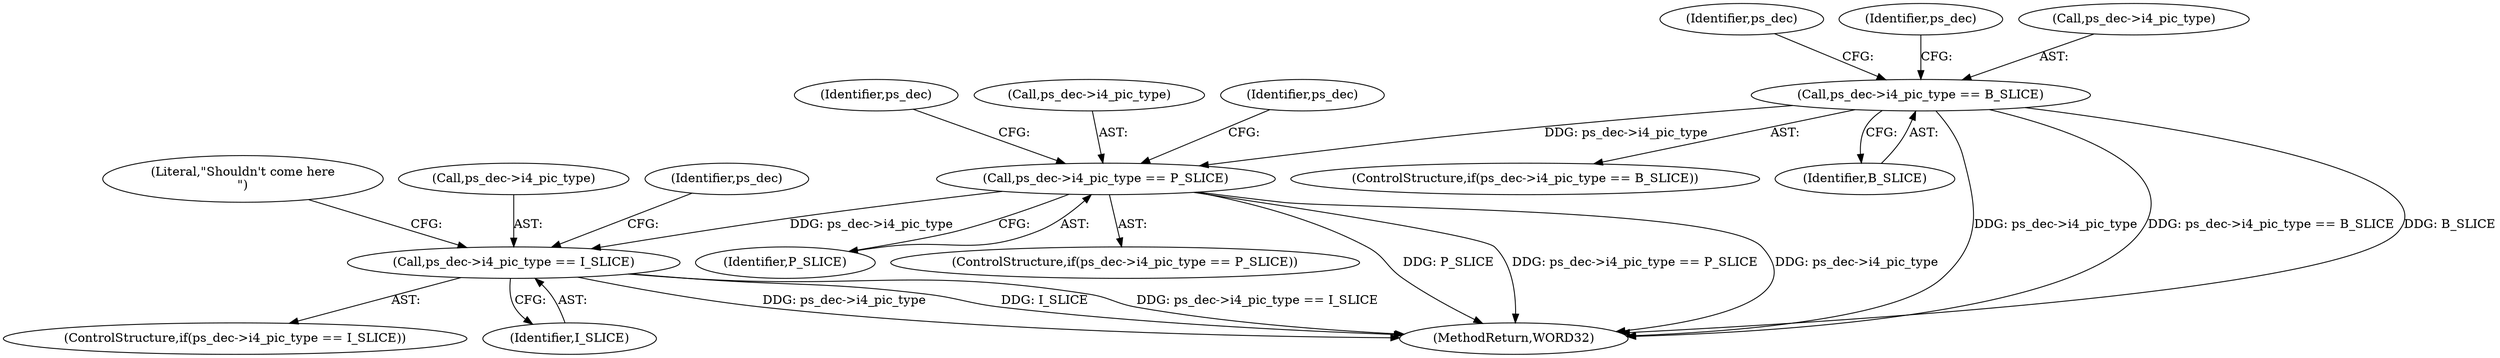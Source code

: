 digraph "0_Android_326fe991a4b7971e8aeaf4ac775491dd8abd85bb@pointer" {
"1001906" [label="(Call,ps_dec->i4_pic_type == B_SLICE)"];
"1001919" [label="(Call,ps_dec->i4_pic_type == P_SLICE)"];
"1001932" [label="(Call,ps_dec->i4_pic_type == I_SLICE)"];
"1001934" [label="(Identifier,ps_dec)"];
"1001906" [label="(Call,ps_dec->i4_pic_type == B_SLICE)"];
"1001905" [label="(ControlStructure,if(ps_dec->i4_pic_type == B_SLICE))"];
"1001920" [label="(Call,ps_dec->i4_pic_type)"];
"1001931" [label="(ControlStructure,if(ps_dec->i4_pic_type == I_SLICE))"];
"1001919" [label="(Call,ps_dec->i4_pic_type == P_SLICE)"];
"1001923" [label="(Identifier,P_SLICE)"];
"1001932" [label="(Call,ps_dec->i4_pic_type == I_SLICE)"];
"1001927" [label="(Identifier,ps_dec)"];
"1001946" [label="(Literal,\"Shouldn't come here\n\")"];
"1001910" [label="(Identifier,B_SLICE)"];
"1001933" [label="(Call,ps_dec->i4_pic_type)"];
"1001940" [label="(Identifier,ps_dec)"];
"1001918" [label="(ControlStructure,if(ps_dec->i4_pic_type == P_SLICE))"];
"1001914" [label="(Identifier,ps_dec)"];
"1001921" [label="(Identifier,ps_dec)"];
"1001936" [label="(Identifier,I_SLICE)"];
"1001907" [label="(Call,ps_dec->i4_pic_type)"];
"1002147" [label="(MethodReturn,WORD32)"];
"1001906" -> "1001905"  [label="AST: "];
"1001906" -> "1001910"  [label="CFG: "];
"1001907" -> "1001906"  [label="AST: "];
"1001910" -> "1001906"  [label="AST: "];
"1001914" -> "1001906"  [label="CFG: "];
"1001921" -> "1001906"  [label="CFG: "];
"1001906" -> "1002147"  [label="DDG: ps_dec->i4_pic_type"];
"1001906" -> "1002147"  [label="DDG: ps_dec->i4_pic_type == B_SLICE"];
"1001906" -> "1002147"  [label="DDG: B_SLICE"];
"1001906" -> "1001919"  [label="DDG: ps_dec->i4_pic_type"];
"1001919" -> "1001918"  [label="AST: "];
"1001919" -> "1001923"  [label="CFG: "];
"1001920" -> "1001919"  [label="AST: "];
"1001923" -> "1001919"  [label="AST: "];
"1001927" -> "1001919"  [label="CFG: "];
"1001934" -> "1001919"  [label="CFG: "];
"1001919" -> "1002147"  [label="DDG: P_SLICE"];
"1001919" -> "1002147"  [label="DDG: ps_dec->i4_pic_type == P_SLICE"];
"1001919" -> "1002147"  [label="DDG: ps_dec->i4_pic_type"];
"1001919" -> "1001932"  [label="DDG: ps_dec->i4_pic_type"];
"1001932" -> "1001931"  [label="AST: "];
"1001932" -> "1001936"  [label="CFG: "];
"1001933" -> "1001932"  [label="AST: "];
"1001936" -> "1001932"  [label="AST: "];
"1001940" -> "1001932"  [label="CFG: "];
"1001946" -> "1001932"  [label="CFG: "];
"1001932" -> "1002147"  [label="DDG: ps_dec->i4_pic_type"];
"1001932" -> "1002147"  [label="DDG: I_SLICE"];
"1001932" -> "1002147"  [label="DDG: ps_dec->i4_pic_type == I_SLICE"];
}
